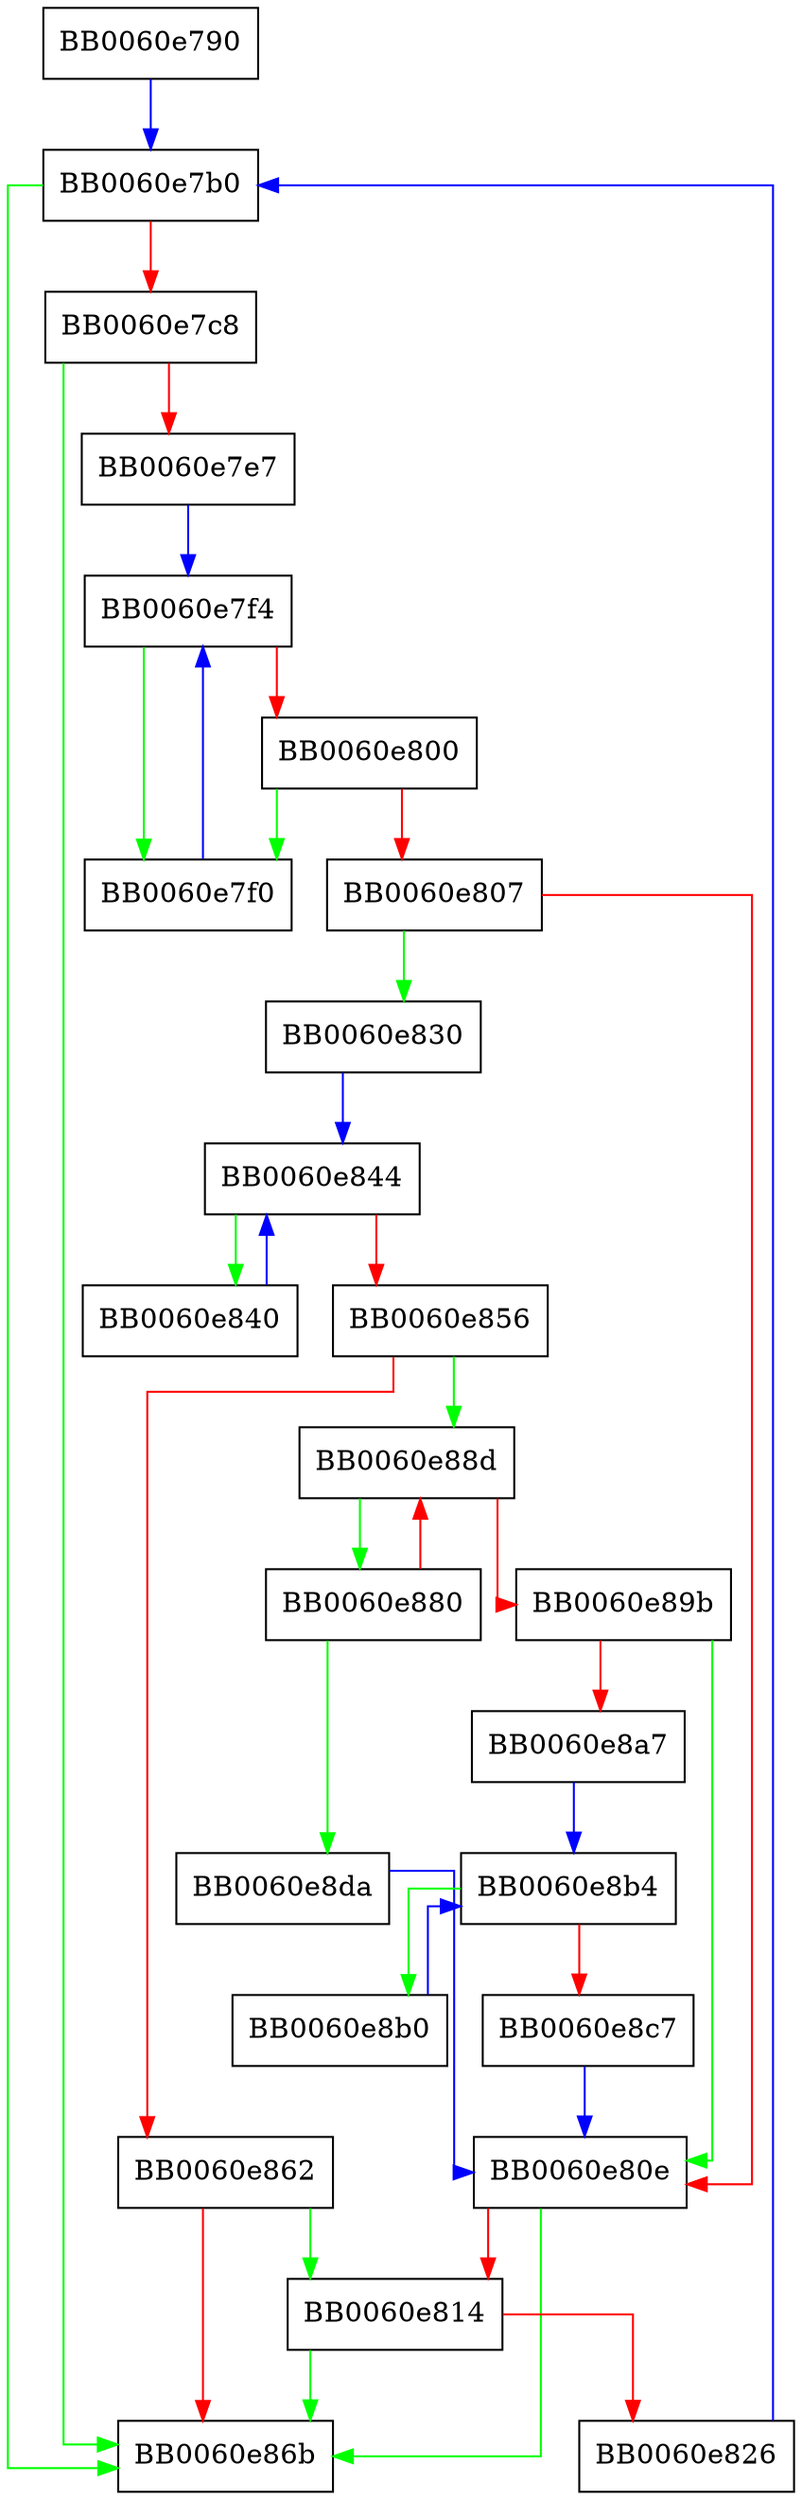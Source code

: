 digraph OBJ_create_objects {
  node [shape="box"];
  graph [splines=ortho];
  BB0060e790 -> BB0060e7b0 [color="blue"];
  BB0060e7b0 -> BB0060e86b [color="green"];
  BB0060e7b0 -> BB0060e7c8 [color="red"];
  BB0060e7c8 -> BB0060e86b [color="green"];
  BB0060e7c8 -> BB0060e7e7 [color="red"];
  BB0060e7e7 -> BB0060e7f4 [color="blue"];
  BB0060e7f0 -> BB0060e7f4 [color="blue"];
  BB0060e7f4 -> BB0060e7f0 [color="green"];
  BB0060e7f4 -> BB0060e800 [color="red"];
  BB0060e800 -> BB0060e7f0 [color="green"];
  BB0060e800 -> BB0060e807 [color="red"];
  BB0060e807 -> BB0060e830 [color="green"];
  BB0060e807 -> BB0060e80e [color="red"];
  BB0060e80e -> BB0060e86b [color="green"];
  BB0060e80e -> BB0060e814 [color="red"];
  BB0060e814 -> BB0060e86b [color="green"];
  BB0060e814 -> BB0060e826 [color="red"];
  BB0060e826 -> BB0060e7b0 [color="blue"];
  BB0060e830 -> BB0060e844 [color="blue"];
  BB0060e840 -> BB0060e844 [color="blue"];
  BB0060e844 -> BB0060e840 [color="green"];
  BB0060e844 -> BB0060e856 [color="red"];
  BB0060e856 -> BB0060e88d [color="green"];
  BB0060e856 -> BB0060e862 [color="red"];
  BB0060e862 -> BB0060e814 [color="green"];
  BB0060e862 -> BB0060e86b [color="red"];
  BB0060e880 -> BB0060e8da [color="green"];
  BB0060e880 -> BB0060e88d [color="red"];
  BB0060e88d -> BB0060e880 [color="green"];
  BB0060e88d -> BB0060e89b [color="red"];
  BB0060e89b -> BB0060e80e [color="green"];
  BB0060e89b -> BB0060e8a7 [color="red"];
  BB0060e8a7 -> BB0060e8b4 [color="blue"];
  BB0060e8b0 -> BB0060e8b4 [color="blue"];
  BB0060e8b4 -> BB0060e8b0 [color="green"];
  BB0060e8b4 -> BB0060e8c7 [color="red"];
  BB0060e8c7 -> BB0060e80e [color="blue"];
  BB0060e8da -> BB0060e80e [color="blue"];
}